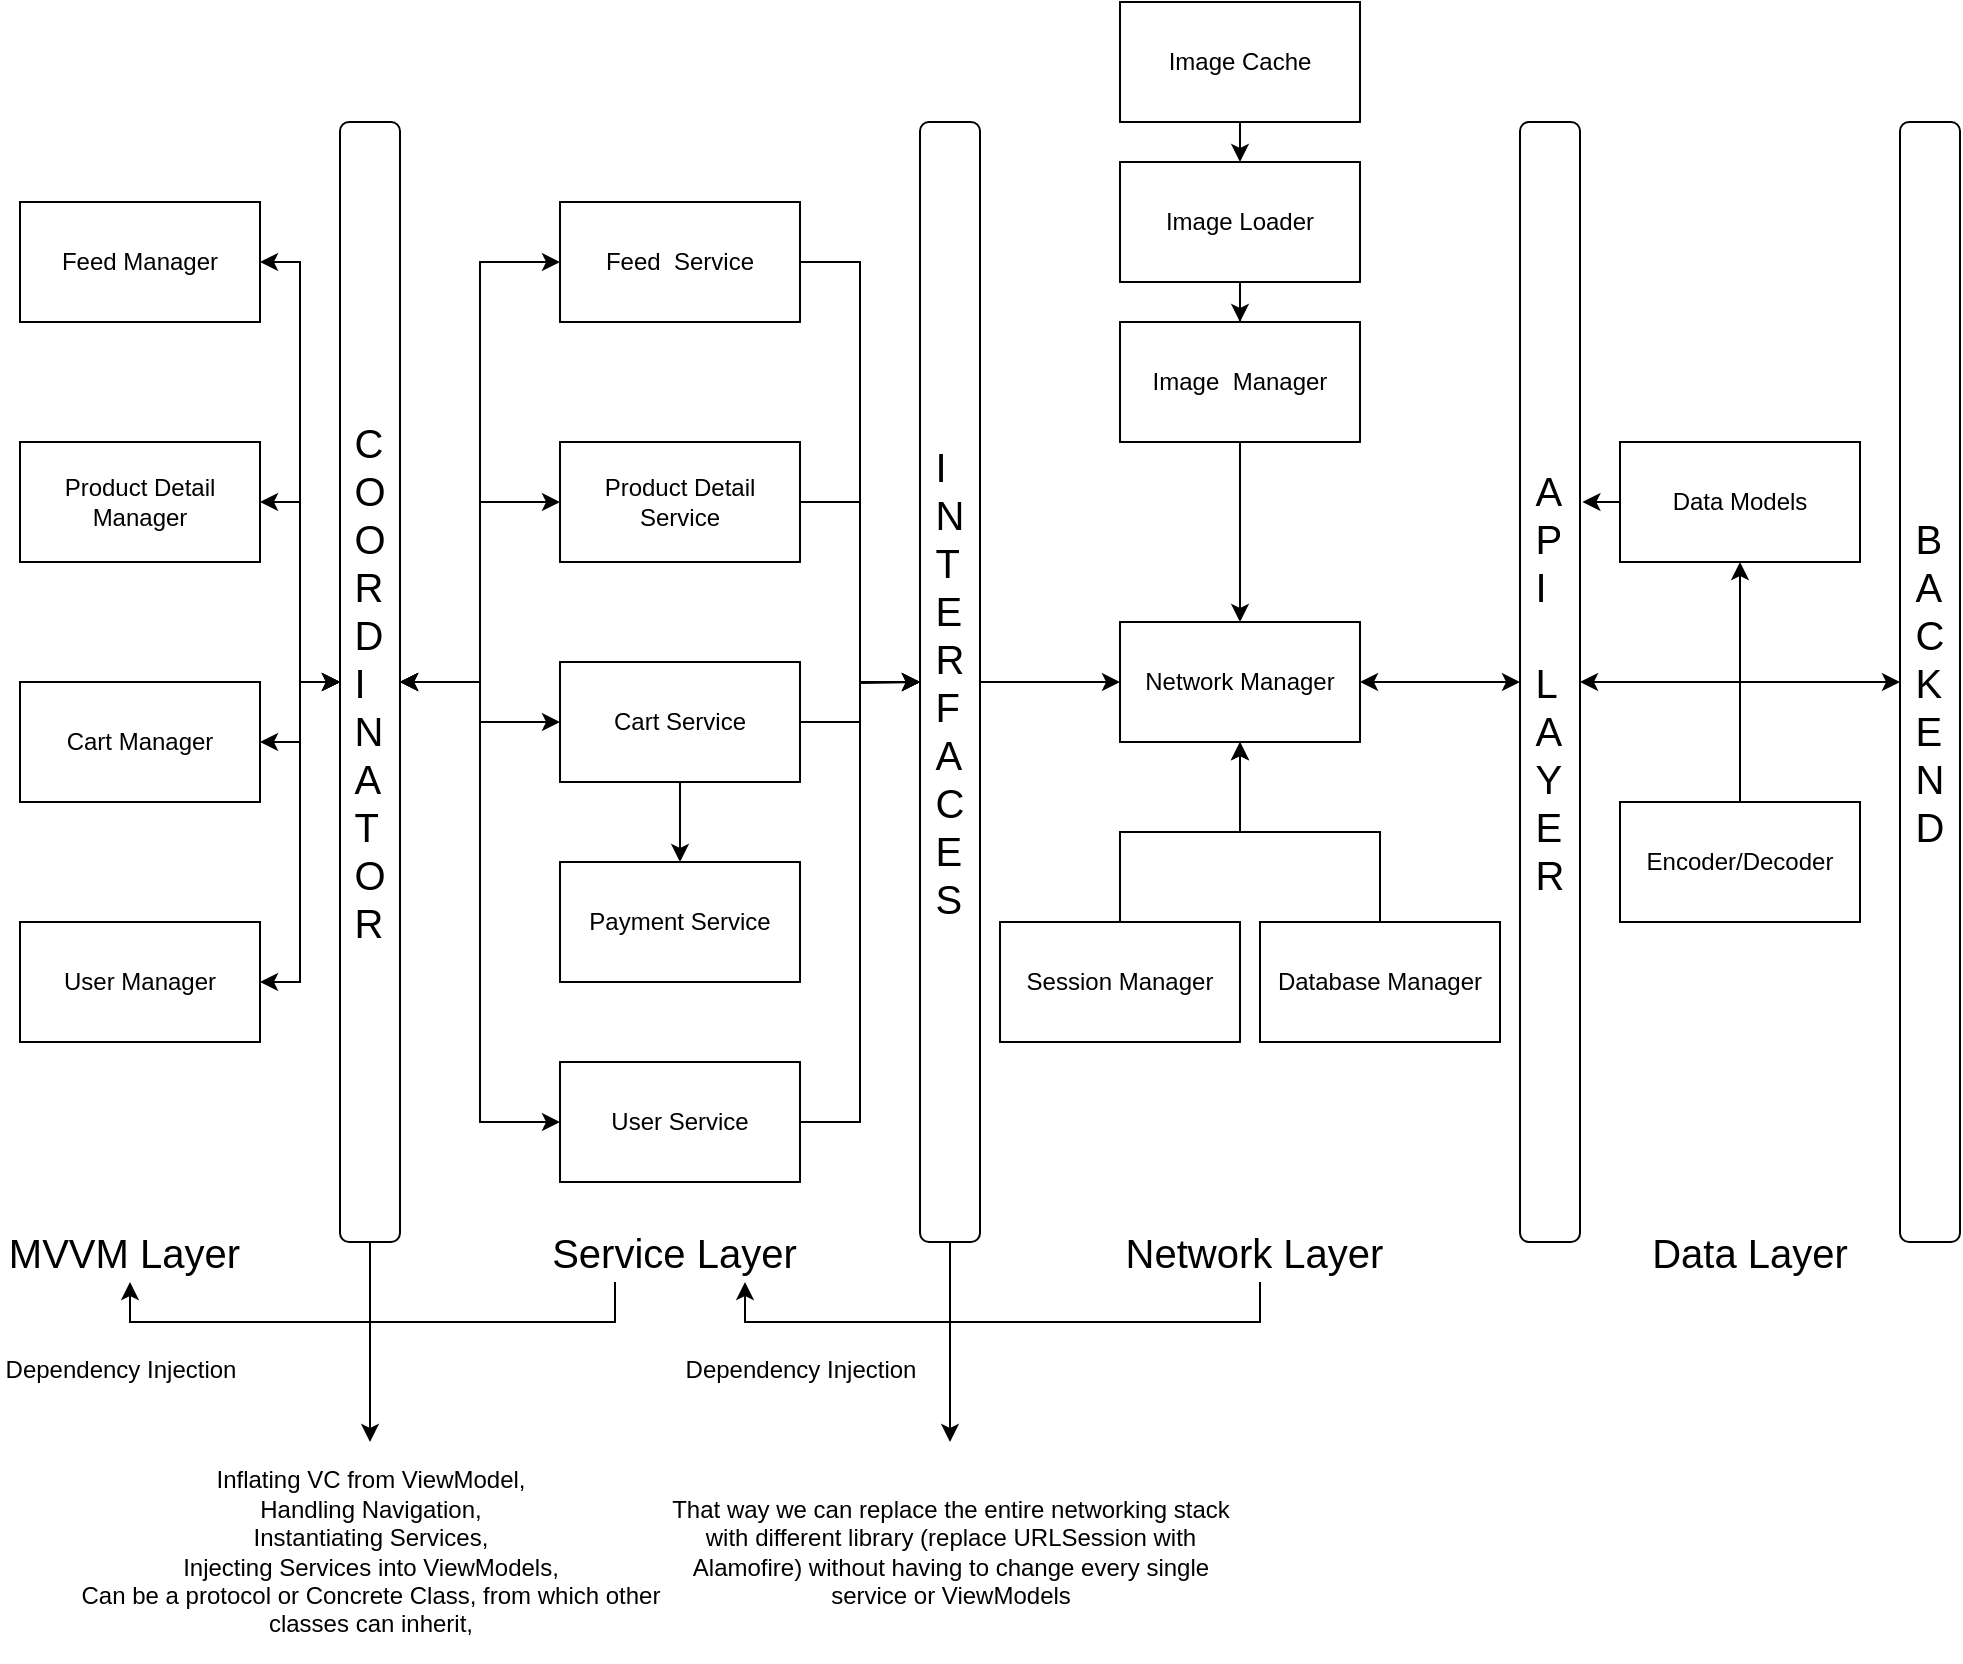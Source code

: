 <mxfile version="17.4.2" type="device"><diagram id="oRvmpa1JUCQsvXcanKyv" name="Page-1"><mxGraphModel dx="2276" dy="790" grid="1" gridSize="10" guides="1" tooltips="1" connect="1" arrows="1" fold="1" page="1" pageScale="1" pageWidth="850" pageHeight="1100" math="0" shadow="0"><root><mxCell id="0"/><mxCell id="1" parent="0"/><mxCell id="lcR32nInLZ6EITknnGVG-1" value="Feed Manager" style="rounded=0;whiteSpace=wrap;html=1;" vertex="1" parent="1"><mxGeometry x="-160" y="200" width="120" height="60" as="geometry"/></mxCell><mxCell id="lcR32nInLZ6EITknnGVG-2" value="Product Detail Manager" style="rounded=0;whiteSpace=wrap;html=1;" vertex="1" parent="1"><mxGeometry x="-160" y="320" width="120" height="60" as="geometry"/></mxCell><mxCell id="lcR32nInLZ6EITknnGVG-3" value="Cart Manager" style="rounded=0;whiteSpace=wrap;html=1;" vertex="1" parent="1"><mxGeometry x="-160" y="440" width="120" height="60" as="geometry"/></mxCell><mxCell id="lcR32nInLZ6EITknnGVG-4" value="User Manager" style="rounded=0;whiteSpace=wrap;html=1;" vertex="1" parent="1"><mxGeometry x="-160" y="560" width="120" height="60" as="geometry"/></mxCell><mxCell id="lcR32nInLZ6EITknnGVG-5" value="Network Manager" style="rounded=0;whiteSpace=wrap;html=1;" vertex="1" parent="1"><mxGeometry x="390" y="410" width="120" height="60" as="geometry"/></mxCell><mxCell id="lcR32nInLZ6EITknnGVG-24" style="edgeStyle=orthogonalEdgeStyle;rounded=0;orthogonalLoop=1;jettySize=auto;html=1;exitX=0.5;exitY=0;exitDx=0;exitDy=0;entryX=0.5;entryY=1;entryDx=0;entryDy=0;fontSize=20;" edge="1" parent="1" source="lcR32nInLZ6EITknnGVG-6" target="lcR32nInLZ6EITknnGVG-5"><mxGeometry relative="1" as="geometry"/></mxCell><mxCell id="lcR32nInLZ6EITknnGVG-6" value="Database Manager" style="rounded=0;whiteSpace=wrap;html=1;" vertex="1" parent="1"><mxGeometry x="460" y="560" width="120" height="60" as="geometry"/></mxCell><mxCell id="lcR32nInLZ6EITknnGVG-21" style="edgeStyle=orthogonalEdgeStyle;rounded=0;orthogonalLoop=1;jettySize=auto;html=1;exitX=0.5;exitY=1;exitDx=0;exitDy=0;entryX=0.5;entryY=0;entryDx=0;entryDy=0;fontSize=20;" edge="1" parent="1" source="lcR32nInLZ6EITknnGVG-7" target="lcR32nInLZ6EITknnGVG-8"><mxGeometry relative="1" as="geometry"/></mxCell><mxCell id="lcR32nInLZ6EITknnGVG-7" value="Image Cache" style="rounded=0;whiteSpace=wrap;html=1;" vertex="1" parent="1"><mxGeometry x="390" y="100" width="120" height="60" as="geometry"/></mxCell><mxCell id="lcR32nInLZ6EITknnGVG-20" style="edgeStyle=orthogonalEdgeStyle;rounded=0;orthogonalLoop=1;jettySize=auto;html=1;exitX=0.5;exitY=1;exitDx=0;exitDy=0;fontSize=20;" edge="1" parent="1" source="lcR32nInLZ6EITknnGVG-8" target="lcR32nInLZ6EITknnGVG-9"><mxGeometry relative="1" as="geometry"/></mxCell><mxCell id="lcR32nInLZ6EITknnGVG-8" value="Image Loader" style="rounded=0;whiteSpace=wrap;html=1;" vertex="1" parent="1"><mxGeometry x="390" y="180" width="120" height="60" as="geometry"/></mxCell><mxCell id="lcR32nInLZ6EITknnGVG-19" style="edgeStyle=orthogonalEdgeStyle;rounded=0;orthogonalLoop=1;jettySize=auto;html=1;exitX=0.5;exitY=1;exitDx=0;exitDy=0;entryX=0.5;entryY=0;entryDx=0;entryDy=0;fontSize=20;" edge="1" parent="1" source="lcR32nInLZ6EITknnGVG-9" target="lcR32nInLZ6EITknnGVG-5"><mxGeometry relative="1" as="geometry"/></mxCell><mxCell id="lcR32nInLZ6EITknnGVG-9" value="Image &amp;nbsp;Manager" style="rounded=0;whiteSpace=wrap;html=1;" vertex="1" parent="1"><mxGeometry x="390" y="260" width="120" height="60" as="geometry"/></mxCell><mxCell id="lcR32nInLZ6EITknnGVG-10" value="&lt;div style=&quot;text-align: justify ; font-size: 20px&quot;&gt;&lt;font style=&quot;font-size: 20px&quot;&gt;A&lt;/font&gt;&lt;/div&gt;&lt;div style=&quot;text-align: justify ; font-size: 20px&quot;&gt;&lt;font style=&quot;font-size: 20px&quot;&gt;P&lt;/font&gt;&lt;/div&gt;&lt;div style=&quot;text-align: justify ; font-size: 20px&quot;&gt;&lt;font style=&quot;font-size: 20px&quot;&gt;I&lt;/font&gt;&lt;/div&gt;&lt;div style=&quot;text-align: justify ; font-size: 20px&quot;&gt;&lt;font style=&quot;font-size: 20px&quot;&gt;&lt;br&gt;&lt;/font&gt;&lt;/div&gt;&lt;div style=&quot;text-align: justify ; font-size: 20px&quot;&gt;&lt;font style=&quot;font-size: 20px&quot;&gt;L&lt;/font&gt;&lt;/div&gt;&lt;div style=&quot;text-align: justify ; font-size: 20px&quot;&gt;&lt;font style=&quot;font-size: 20px&quot;&gt;A&lt;/font&gt;&lt;/div&gt;&lt;div style=&quot;text-align: justify ; font-size: 20px&quot;&gt;&lt;font style=&quot;font-size: 20px&quot;&gt;Y&lt;/font&gt;&lt;/div&gt;&lt;div style=&quot;text-align: justify ; font-size: 20px&quot;&gt;&lt;font style=&quot;font-size: 20px&quot;&gt;E&lt;/font&gt;&lt;/div&gt;&lt;div style=&quot;text-align: justify ; font-size: 20px&quot;&gt;&lt;font style=&quot;font-size: 20px&quot;&gt;R&lt;/font&gt;&lt;/div&gt;" style="rounded=1;whiteSpace=wrap;html=1;align=center;" vertex="1" parent="1"><mxGeometry x="590" y="160" width="30" height="560" as="geometry"/></mxCell><mxCell id="lcR32nInLZ6EITknnGVG-38" style="rounded=0;orthogonalLoop=1;jettySize=auto;html=1;entryX=1;entryY=0.5;entryDx=0;entryDy=0;fontSize=20;startArrow=classic;startFill=1;" edge="1" parent="1" source="lcR32nInLZ6EITknnGVG-11" target="lcR32nInLZ6EITknnGVG-10"><mxGeometry relative="1" as="geometry"/></mxCell><mxCell id="lcR32nInLZ6EITknnGVG-11" value="&lt;div style=&quot;text-align: justify&quot;&gt;&lt;span style=&quot;font-size: 20px&quot;&gt;B&lt;/span&gt;&lt;/div&gt;&lt;font style=&quot;font-size: 20px&quot;&gt;&lt;div style=&quot;text-align: justify&quot;&gt;A&lt;/div&gt;&lt;div style=&quot;text-align: justify&quot;&gt;C&lt;/div&gt;&lt;div style=&quot;text-align: justify&quot;&gt;K&lt;/div&gt;&lt;div style=&quot;text-align: justify&quot;&gt;E&lt;/div&gt;&lt;div style=&quot;text-align: justify&quot;&gt;N&lt;/div&gt;&lt;div style=&quot;text-align: justify&quot;&gt;D&lt;/div&gt;&lt;/font&gt;" style="rounded=1;whiteSpace=wrap;html=1;" vertex="1" parent="1"><mxGeometry x="780" y="160" width="30" height="560" as="geometry"/></mxCell><mxCell id="lcR32nInLZ6EITknnGVG-37" style="edgeStyle=orthogonalEdgeStyle;rounded=0;orthogonalLoop=1;jettySize=auto;html=1;exitX=0;exitY=0.5;exitDx=0;exitDy=0;entryX=1.039;entryY=0.338;entryDx=0;entryDy=0;entryPerimeter=0;fontSize=20;" edge="1" parent="1" source="lcR32nInLZ6EITknnGVG-12" target="lcR32nInLZ6EITknnGVG-10"><mxGeometry relative="1" as="geometry"/></mxCell><mxCell id="lcR32nInLZ6EITknnGVG-12" value="Data Models" style="rounded=0;whiteSpace=wrap;html=1;" vertex="1" parent="1"><mxGeometry x="640" y="320" width="120" height="60" as="geometry"/></mxCell><mxCell id="lcR32nInLZ6EITknnGVG-52" style="edgeStyle=orthogonalEdgeStyle;rounded=0;orthogonalLoop=1;jettySize=auto;html=1;exitX=1;exitY=0.5;exitDx=0;exitDy=0;entryX=0;entryY=0.5;entryDx=0;entryDy=0;fontSize=20;startArrow=classic;startFill=1;" edge="1" parent="1" source="lcR32nInLZ6EITknnGVG-14" target="lcR32nInLZ6EITknnGVG-27"><mxGeometry relative="1" as="geometry"/></mxCell><mxCell id="lcR32nInLZ6EITknnGVG-54" style="edgeStyle=orthogonalEdgeStyle;rounded=0;orthogonalLoop=1;jettySize=auto;html=1;entryX=0;entryY=0.5;entryDx=0;entryDy=0;fontSize=20;startArrow=classic;startFill=1;" edge="1" parent="1" source="lcR32nInLZ6EITknnGVG-14" target="lcR32nInLZ6EITknnGVG-29"><mxGeometry relative="1" as="geometry"/></mxCell><mxCell id="lcR32nInLZ6EITknnGVG-55" style="edgeStyle=orthogonalEdgeStyle;rounded=0;orthogonalLoop=1;jettySize=auto;html=1;exitX=1;exitY=0.5;exitDx=0;exitDy=0;entryX=0;entryY=0.5;entryDx=0;entryDy=0;fontSize=20;startArrow=classic;startFill=1;" edge="1" parent="1" source="lcR32nInLZ6EITknnGVG-14" target="lcR32nInLZ6EITknnGVG-30"><mxGeometry relative="1" as="geometry"/></mxCell><mxCell id="lcR32nInLZ6EITknnGVG-58" style="edgeStyle=orthogonalEdgeStyle;rounded=0;orthogonalLoop=1;jettySize=auto;html=1;exitX=0;exitY=0.5;exitDx=0;exitDy=0;entryX=1;entryY=0.5;entryDx=0;entryDy=0;fontSize=20;startArrow=classic;startFill=1;" edge="1" parent="1" source="lcR32nInLZ6EITknnGVG-14" target="lcR32nInLZ6EITknnGVG-1"><mxGeometry relative="1" as="geometry"/></mxCell><mxCell id="lcR32nInLZ6EITknnGVG-59" style="edgeStyle=orthogonalEdgeStyle;rounded=0;orthogonalLoop=1;jettySize=auto;html=1;fontSize=20;startArrow=classic;startFill=1;" edge="1" parent="1" source="lcR32nInLZ6EITknnGVG-14" target="lcR32nInLZ6EITknnGVG-2"><mxGeometry relative="1" as="geometry"/></mxCell><mxCell id="lcR32nInLZ6EITknnGVG-60" style="edgeStyle=orthogonalEdgeStyle;rounded=0;orthogonalLoop=1;jettySize=auto;html=1;fontSize=20;startArrow=classic;startFill=1;" edge="1" parent="1" source="lcR32nInLZ6EITknnGVG-14" target="lcR32nInLZ6EITknnGVG-3"><mxGeometry relative="1" as="geometry"/></mxCell><mxCell id="lcR32nInLZ6EITknnGVG-61" style="edgeStyle=orthogonalEdgeStyle;rounded=0;orthogonalLoop=1;jettySize=auto;html=1;fontSize=20;startArrow=classic;startFill=1;" edge="1" parent="1" source="lcR32nInLZ6EITknnGVG-14" target="lcR32nInLZ6EITknnGVG-4"><mxGeometry relative="1" as="geometry"/></mxCell><mxCell id="lcR32nInLZ6EITknnGVG-70" style="edgeStyle=orthogonalEdgeStyle;rounded=0;orthogonalLoop=1;jettySize=auto;html=1;entryX=0.5;entryY=0;entryDx=0;entryDy=0;fontSize=12;startArrow=none;startFill=0;" edge="1" parent="1" source="lcR32nInLZ6EITknnGVG-14" target="lcR32nInLZ6EITknnGVG-69"><mxGeometry relative="1" as="geometry"/></mxCell><mxCell id="lcR32nInLZ6EITknnGVG-14" value="&lt;div style=&quot;text-align: justify&quot;&gt;&lt;span style=&quot;font-size: 20px&quot;&gt;C&lt;/span&gt;&lt;/div&gt;&lt;div style=&quot;text-align: justify&quot;&gt;&lt;span style=&quot;font-size: 20px&quot;&gt;O&lt;/span&gt;&lt;/div&gt;&lt;div style=&quot;text-align: justify&quot;&gt;&lt;span style=&quot;font-size: 20px&quot;&gt;O&lt;/span&gt;&lt;/div&gt;&lt;div style=&quot;text-align: justify&quot;&gt;&lt;span style=&quot;font-size: 20px&quot;&gt;R&lt;/span&gt;&lt;/div&gt;&lt;div style=&quot;text-align: justify&quot;&gt;&lt;span style=&quot;font-size: 20px&quot;&gt;D&lt;/span&gt;&lt;/div&gt;&lt;div style=&quot;text-align: justify&quot;&gt;&lt;span style=&quot;font-size: 20px&quot;&gt;I&lt;/span&gt;&lt;/div&gt;&lt;div style=&quot;text-align: justify&quot;&gt;&lt;span style=&quot;font-size: 20px&quot;&gt;N&lt;/span&gt;&lt;/div&gt;&lt;div style=&quot;text-align: justify&quot;&gt;&lt;span style=&quot;font-size: 20px&quot;&gt;A&lt;/span&gt;&lt;/div&gt;&lt;div style=&quot;text-align: justify&quot;&gt;&lt;span style=&quot;font-size: 20px&quot;&gt;T&lt;/span&gt;&lt;/div&gt;&lt;div style=&quot;text-align: justify&quot;&gt;&lt;span style=&quot;font-size: 20px&quot;&gt;O&lt;/span&gt;&lt;/div&gt;&lt;div style=&quot;text-align: justify&quot;&gt;&lt;span style=&quot;font-size: 20px&quot;&gt;R&lt;/span&gt;&lt;/div&gt;" style="rounded=1;whiteSpace=wrap;html=1;align=center;" vertex="1" parent="1"><mxGeometry y="160" width="30" height="560" as="geometry"/></mxCell><mxCell id="lcR32nInLZ6EITknnGVG-17" style="edgeStyle=orthogonalEdgeStyle;rounded=0;orthogonalLoop=1;jettySize=auto;html=1;exitX=0.5;exitY=0;exitDx=0;exitDy=0;entryX=0.5;entryY=1;entryDx=0;entryDy=0;fontSize=20;" edge="1" parent="1" source="lcR32nInLZ6EITknnGVG-15" target="lcR32nInLZ6EITknnGVG-5"><mxGeometry relative="1" as="geometry"/></mxCell><mxCell id="lcR32nInLZ6EITknnGVG-15" value="Session Manager" style="rounded=0;whiteSpace=wrap;html=1;" vertex="1" parent="1"><mxGeometry x="330" y="560" width="120" height="60" as="geometry"/></mxCell><mxCell id="lcR32nInLZ6EITknnGVG-25" style="edgeStyle=orthogonalEdgeStyle;rounded=0;orthogonalLoop=1;jettySize=auto;html=1;exitX=0.5;exitY=0;exitDx=0;exitDy=0;entryX=0.5;entryY=1;entryDx=0;entryDy=0;fontSize=20;" edge="1" parent="1" source="lcR32nInLZ6EITknnGVG-16" target="lcR32nInLZ6EITknnGVG-12"><mxGeometry relative="1" as="geometry"/></mxCell><mxCell id="lcR32nInLZ6EITknnGVG-16" value="Encoder/Decoder" style="rounded=0;whiteSpace=wrap;html=1;" vertex="1" parent="1"><mxGeometry x="640" y="500" width="120" height="60" as="geometry"/></mxCell><mxCell id="lcR32nInLZ6EITknnGVG-23" value="" style="endArrow=classic;startArrow=classic;html=1;rounded=0;fontSize=20;entryX=0;entryY=0.5;entryDx=0;entryDy=0;exitX=1;exitY=0.5;exitDx=0;exitDy=0;" edge="1" parent="1" source="lcR32nInLZ6EITknnGVG-5" target="lcR32nInLZ6EITknnGVG-10"><mxGeometry width="50" height="50" relative="1" as="geometry"><mxPoint x="400" y="400" as="sourcePoint"/><mxPoint x="590" y="555" as="targetPoint"/></mxGeometry></mxCell><mxCell id="lcR32nInLZ6EITknnGVG-36" style="edgeStyle=orthogonalEdgeStyle;rounded=0;orthogonalLoop=1;jettySize=auto;html=1;exitX=1;exitY=0.5;exitDx=0;exitDy=0;fontSize=20;" edge="1" parent="1" source="lcR32nInLZ6EITknnGVG-26" target="lcR32nInLZ6EITknnGVG-5"><mxGeometry relative="1" as="geometry"/></mxCell><mxCell id="lcR32nInLZ6EITknnGVG-72" style="edgeStyle=orthogonalEdgeStyle;rounded=0;orthogonalLoop=1;jettySize=auto;html=1;entryX=0.5;entryY=0;entryDx=0;entryDy=0;fontSize=12;startArrow=none;startFill=0;" edge="1" parent="1" source="lcR32nInLZ6EITknnGVG-26" target="lcR32nInLZ6EITknnGVG-71"><mxGeometry relative="1" as="geometry"/></mxCell><mxCell id="lcR32nInLZ6EITknnGVG-26" value="&lt;div style=&quot;text-align: justify ; font-size: 20px&quot;&gt;&lt;font style=&quot;font-size: 20px&quot;&gt;I&lt;/font&gt;&lt;/div&gt;&lt;div style=&quot;text-align: justify ; font-size: 20px&quot;&gt;&lt;font style=&quot;font-size: 20px&quot;&gt;N&lt;/font&gt;&lt;/div&gt;&lt;div style=&quot;text-align: justify ; font-size: 20px&quot;&gt;&lt;font style=&quot;font-size: 20px&quot;&gt;T&lt;/font&gt;&lt;/div&gt;&lt;div style=&quot;text-align: justify ; font-size: 20px&quot;&gt;&lt;font style=&quot;font-size: 20px&quot;&gt;E&lt;/font&gt;&lt;/div&gt;&lt;div style=&quot;text-align: justify ; font-size: 20px&quot;&gt;&lt;font style=&quot;font-size: 20px&quot;&gt;R&lt;/font&gt;&lt;/div&gt;&lt;div style=&quot;text-align: justify ; font-size: 20px&quot;&gt;&lt;font style=&quot;font-size: 20px&quot;&gt;F&lt;/font&gt;&lt;/div&gt;&lt;div style=&quot;text-align: justify ; font-size: 20px&quot;&gt;&lt;font style=&quot;font-size: 20px&quot;&gt;A&lt;/font&gt;&lt;/div&gt;&lt;div style=&quot;text-align: justify ; font-size: 20px&quot;&gt;&lt;font style=&quot;font-size: 20px&quot;&gt;C&lt;/font&gt;&lt;/div&gt;&lt;div style=&quot;text-align: justify ; font-size: 20px&quot;&gt;&lt;font style=&quot;font-size: 20px&quot;&gt;E&lt;/font&gt;&lt;/div&gt;&lt;div style=&quot;text-align: justify ; font-size: 20px&quot;&gt;&lt;font style=&quot;font-size: 20px&quot;&gt;S&lt;/font&gt;&lt;/div&gt;" style="rounded=1;whiteSpace=wrap;html=1;align=center;" vertex="1" parent="1"><mxGeometry x="290" y="160" width="30" height="560" as="geometry"/></mxCell><mxCell id="lcR32nInLZ6EITknnGVG-32" style="edgeStyle=orthogonalEdgeStyle;rounded=0;orthogonalLoop=1;jettySize=auto;html=1;exitX=1;exitY=0.5;exitDx=0;exitDy=0;entryX=0;entryY=0.5;entryDx=0;entryDy=0;fontSize=20;" edge="1" parent="1" source="lcR32nInLZ6EITknnGVG-27" target="lcR32nInLZ6EITknnGVG-26"><mxGeometry relative="1" as="geometry"/></mxCell><mxCell id="lcR32nInLZ6EITknnGVG-27" value="Feed &amp;nbsp;Service" style="rounded=0;whiteSpace=wrap;html=1;" vertex="1" parent="1"><mxGeometry x="110" y="200" width="120" height="60" as="geometry"/></mxCell><mxCell id="lcR32nInLZ6EITknnGVG-33" style="edgeStyle=orthogonalEdgeStyle;rounded=0;orthogonalLoop=1;jettySize=auto;html=1;exitX=1;exitY=0.5;exitDx=0;exitDy=0;entryX=0;entryY=0.5;entryDx=0;entryDy=0;fontSize=20;" edge="1" parent="1" source="lcR32nInLZ6EITknnGVG-28" target="lcR32nInLZ6EITknnGVG-26"><mxGeometry relative="1" as="geometry"/></mxCell><mxCell id="lcR32nInLZ6EITknnGVG-53" style="edgeStyle=orthogonalEdgeStyle;rounded=0;orthogonalLoop=1;jettySize=auto;html=1;exitX=0;exitY=0.5;exitDx=0;exitDy=0;entryX=1;entryY=0.5;entryDx=0;entryDy=0;fontSize=20;startArrow=classic;startFill=1;" edge="1" parent="1" source="lcR32nInLZ6EITknnGVG-28" target="lcR32nInLZ6EITknnGVG-14"><mxGeometry relative="1" as="geometry"/></mxCell><mxCell id="lcR32nInLZ6EITknnGVG-28" value="Product Detail Service" style="rounded=0;whiteSpace=wrap;html=1;" vertex="1" parent="1"><mxGeometry x="110" y="320" width="120" height="60" as="geometry"/></mxCell><mxCell id="lcR32nInLZ6EITknnGVG-34" style="edgeStyle=orthogonalEdgeStyle;rounded=0;orthogonalLoop=1;jettySize=auto;html=1;exitX=1;exitY=0.5;exitDx=0;exitDy=0;fontSize=20;" edge="1" parent="1" source="lcR32nInLZ6EITknnGVG-29"><mxGeometry relative="1" as="geometry"><mxPoint x="290" y="440" as="targetPoint"/></mxGeometry></mxCell><mxCell id="lcR32nInLZ6EITknnGVG-74" style="edgeStyle=orthogonalEdgeStyle;rounded=0;orthogonalLoop=1;jettySize=auto;html=1;exitX=0.5;exitY=1;exitDx=0;exitDy=0;entryX=0.5;entryY=0;entryDx=0;entryDy=0;fontSize=12;startArrow=none;startFill=0;" edge="1" parent="1" source="lcR32nInLZ6EITknnGVG-29" target="lcR32nInLZ6EITknnGVG-73"><mxGeometry relative="1" as="geometry"/></mxCell><mxCell id="lcR32nInLZ6EITknnGVG-29" value="Cart Service" style="rounded=0;whiteSpace=wrap;html=1;" vertex="1" parent="1"><mxGeometry x="110" y="430" width="120" height="60" as="geometry"/></mxCell><mxCell id="lcR32nInLZ6EITknnGVG-35" style="edgeStyle=orthogonalEdgeStyle;rounded=0;orthogonalLoop=1;jettySize=auto;html=1;exitX=1;exitY=0.5;exitDx=0;exitDy=0;fontSize=20;" edge="1" parent="1" source="lcR32nInLZ6EITknnGVG-30"><mxGeometry relative="1" as="geometry"><mxPoint x="290" y="440" as="targetPoint"/><Array as="points"><mxPoint x="260" y="660"/><mxPoint x="260" y="440"/></Array></mxGeometry></mxCell><mxCell id="lcR32nInLZ6EITknnGVG-30" value="User Service" style="rounded=0;whiteSpace=wrap;html=1;" vertex="1" parent="1"><mxGeometry x="110" y="630" width="120" height="60" as="geometry"/></mxCell><mxCell id="lcR32nInLZ6EITknnGVG-64" style="edgeStyle=orthogonalEdgeStyle;rounded=0;orthogonalLoop=1;jettySize=auto;html=1;entryX=0.5;entryY=1;entryDx=0;entryDy=0;fontSize=20;startArrow=none;startFill=0;exitX=0.25;exitY=1;exitDx=0;exitDy=0;" edge="1" parent="1" source="lcR32nInLZ6EITknnGVG-39" target="lcR32nInLZ6EITknnGVG-62"><mxGeometry relative="1" as="geometry"/></mxCell><mxCell id="lcR32nInLZ6EITknnGVG-65" value="&lt;font style=&quot;font-size: 12px&quot;&gt;Dependency Injection&lt;/font&gt;" style="edgeLabel;html=1;align=center;verticalAlign=middle;resizable=0;points=[];fontSize=20;" vertex="1" connectable="0" parent="lcR32nInLZ6EITknnGVG-64"><mxGeometry x="0.109" y="2" relative="1" as="geometry"><mxPoint x="-111" y="18" as="offset"/></mxGeometry></mxCell><mxCell id="lcR32nInLZ6EITknnGVG-39" value="Service Layer&amp;nbsp;" style="text;html=1;strokeColor=none;fillColor=none;align=center;verticalAlign=middle;whiteSpace=wrap;rounded=0;fontSize=20;" vertex="1" parent="1"><mxGeometry x="105" y="710" width="130" height="30" as="geometry"/></mxCell><mxCell id="lcR32nInLZ6EITknnGVG-40" value="Network Layer&amp;nbsp;" style="text;html=1;strokeColor=none;fillColor=none;align=center;verticalAlign=middle;whiteSpace=wrap;rounded=0;fontSize=20;" vertex="1" parent="1"><mxGeometry x="390" y="710" width="140" height="30" as="geometry"/></mxCell><mxCell id="lcR32nInLZ6EITknnGVG-41" value="Data Layer" style="text;html=1;strokeColor=none;fillColor=none;align=center;verticalAlign=middle;whiteSpace=wrap;rounded=0;fontSize=20;" vertex="1" parent="1"><mxGeometry x="640" y="710" width="130" height="30" as="geometry"/></mxCell><mxCell id="lcR32nInLZ6EITknnGVG-62" value="MVVM Layer&amp;nbsp;" style="text;html=1;strokeColor=none;fillColor=none;align=center;verticalAlign=middle;whiteSpace=wrap;rounded=0;fontSize=20;" vertex="1" parent="1"><mxGeometry x="-170" y="710" width="130" height="30" as="geometry"/></mxCell><mxCell id="lcR32nInLZ6EITknnGVG-66" style="edgeStyle=orthogonalEdgeStyle;rounded=0;orthogonalLoop=1;jettySize=auto;html=1;entryX=0.75;entryY=1;entryDx=0;entryDy=0;fontSize=20;startArrow=none;startFill=0;exitX=0.5;exitY=1;exitDx=0;exitDy=0;" edge="1" parent="1" source="lcR32nInLZ6EITknnGVG-40" target="lcR32nInLZ6EITknnGVG-39"><mxGeometry relative="1" as="geometry"><mxPoint x="475" y="760" as="sourcePoint"/><mxPoint x="200" y="760" as="targetPoint"/></mxGeometry></mxCell><mxCell id="lcR32nInLZ6EITknnGVG-67" value="&lt;font style=&quot;font-size: 12px&quot;&gt;Dependency Injection&lt;/font&gt;" style="edgeLabel;html=1;align=center;verticalAlign=middle;resizable=0;points=[];fontSize=20;" vertex="1" connectable="0" parent="lcR32nInLZ6EITknnGVG-66"><mxGeometry x="0.109" y="2" relative="1" as="geometry"><mxPoint x="-85" y="18" as="offset"/></mxGeometry></mxCell><mxCell id="lcR32nInLZ6EITknnGVG-68" value="&lt;h1&gt;&lt;br&gt;&lt;/h1&gt;" style="text;html=1;strokeColor=none;fillColor=none;spacing=5;spacingTop=-20;whiteSpace=wrap;overflow=hidden;rounded=0;fontSize=12;" vertex="1" parent="1"><mxGeometry x="-50" y="810" width="190" height="120" as="geometry"/></mxCell><mxCell id="lcR32nInLZ6EITknnGVG-69" value="Inflating VC from ViewModel,&lt;br&gt;Handling Navigation,&lt;br&gt;Instantiating Services, &lt;br&gt;Injecting Services into ViewModels,&lt;br&gt;Can be a protocol or Concrete Class, from which other classes can inherit,&lt;br&gt;" style="text;html=1;strokeColor=none;fillColor=none;align=center;verticalAlign=middle;whiteSpace=wrap;rounded=0;fontSize=12;" vertex="1" parent="1"><mxGeometry x="-132.5" y="820" width="295" height="110" as="geometry"/></mxCell><mxCell id="lcR32nInLZ6EITknnGVG-71" value="That way we can replace the entire networking stack with different library (replace URLSession with Alamofire) without having to change every single service or ViewModels" style="text;html=1;strokeColor=none;fillColor=none;align=center;verticalAlign=middle;whiteSpace=wrap;rounded=0;fontSize=12;" vertex="1" parent="1"><mxGeometry x="157.5" y="820" width="295" height="110" as="geometry"/></mxCell><mxCell id="lcR32nInLZ6EITknnGVG-73" value="Payment Service" style="rounded=0;whiteSpace=wrap;html=1;" vertex="1" parent="1"><mxGeometry x="110" y="530" width="120" height="60" as="geometry"/></mxCell></root></mxGraphModel></diagram></mxfile>